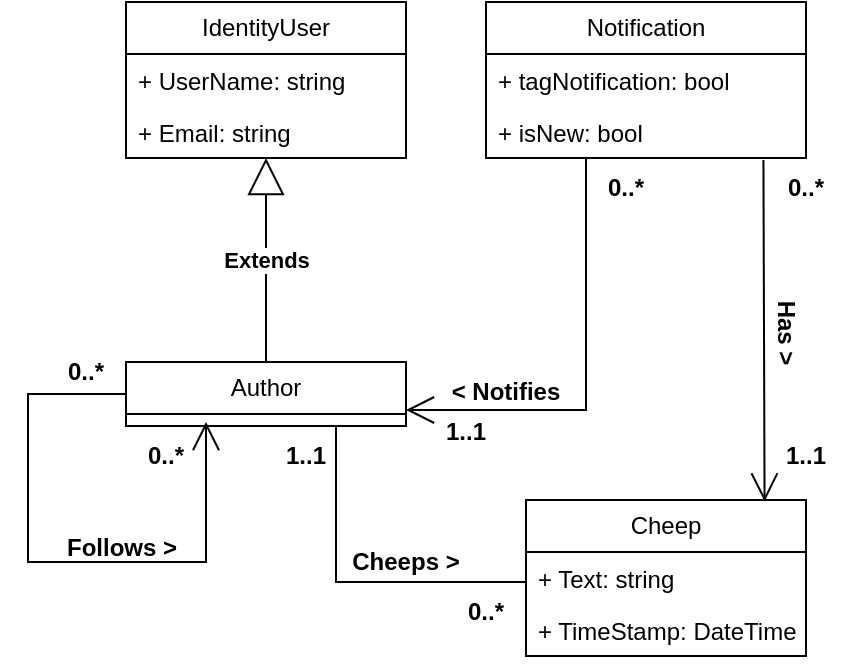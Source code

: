 <mxfile version="25.0.2">
  <diagram id="C5RBs43oDa-KdzZeNtuy" name="Page-1">
    <mxGraphModel dx="940" dy="702" grid="1" gridSize="10" guides="1" tooltips="1" connect="1" arrows="1" fold="1" page="1" pageScale="1" pageWidth="827" pageHeight="1169" math="0" shadow="0">
      <root>
        <mxCell id="WIyWlLk6GJQsqaUBKTNV-0" />
        <mxCell id="WIyWlLk6GJQsqaUBKTNV-1" parent="WIyWlLk6GJQsqaUBKTNV-0" />
        <mxCell id="jE28etoplx5Ut-UICcE7-0" value="IdentityUser" style="swimlane;fontStyle=0;childLayout=stackLayout;horizontal=1;startSize=26;fillColor=none;horizontalStack=0;resizeParent=1;resizeParentMax=0;resizeLast=0;collapsible=1;marginBottom=0;whiteSpace=wrap;html=1;" parent="WIyWlLk6GJQsqaUBKTNV-1" vertex="1">
          <mxGeometry x="120" y="20" width="140" height="78" as="geometry" />
        </mxCell>
        <mxCell id="jE28etoplx5Ut-UICcE7-1" value="+ UserName: string" style="text;strokeColor=none;fillColor=none;align=left;verticalAlign=top;spacingLeft=4;spacingRight=4;overflow=hidden;rotatable=0;points=[[0,0.5],[1,0.5]];portConstraint=eastwest;whiteSpace=wrap;html=1;" parent="jE28etoplx5Ut-UICcE7-0" vertex="1">
          <mxGeometry y="26" width="140" height="26" as="geometry" />
        </mxCell>
        <mxCell id="jE28etoplx5Ut-UICcE7-2" value="+ Email: string" style="text;strokeColor=none;fillColor=none;align=left;verticalAlign=top;spacingLeft=4;spacingRight=4;overflow=hidden;rotatable=0;points=[[0,0.5],[1,0.5]];portConstraint=eastwest;whiteSpace=wrap;html=1;" parent="jE28etoplx5Ut-UICcE7-0" vertex="1">
          <mxGeometry y="52" width="140" height="26" as="geometry" />
        </mxCell>
        <mxCell id="jE28etoplx5Ut-UICcE7-15" value="Cheep" style="swimlane;fontStyle=0;childLayout=stackLayout;horizontal=1;startSize=26;fillColor=none;horizontalStack=0;resizeParent=1;resizeParentMax=0;resizeLast=0;collapsible=1;marginBottom=0;whiteSpace=wrap;html=1;" parent="WIyWlLk6GJQsqaUBKTNV-1" vertex="1">
          <mxGeometry x="320" y="269" width="140" height="78" as="geometry" />
        </mxCell>
        <mxCell id="jE28etoplx5Ut-UICcE7-19" value="+ Text: string" style="text;strokeColor=none;fillColor=none;align=left;verticalAlign=top;spacingLeft=4;spacingRight=4;overflow=hidden;rotatable=0;points=[[0,0.5],[1,0.5]];portConstraint=eastwest;whiteSpace=wrap;html=1;" parent="jE28etoplx5Ut-UICcE7-15" vertex="1">
          <mxGeometry y="26" width="140" height="26" as="geometry" />
        </mxCell>
        <mxCell id="jE28etoplx5Ut-UICcE7-20" value="+ TimeStamp: DateTime" style="text;strokeColor=none;fillColor=none;align=left;verticalAlign=top;spacingLeft=4;spacingRight=4;overflow=hidden;rotatable=0;points=[[0,0.5],[1,0.5]];portConstraint=eastwest;whiteSpace=wrap;html=1;" parent="jE28etoplx5Ut-UICcE7-15" vertex="1">
          <mxGeometry y="52" width="140" height="26" as="geometry" />
        </mxCell>
        <mxCell id="jE28etoplx5Ut-UICcE7-21" value="Notification" style="swimlane;fontStyle=0;childLayout=stackLayout;horizontal=1;startSize=26;fillColor=none;horizontalStack=0;resizeParent=1;resizeParentMax=0;resizeLast=0;collapsible=1;marginBottom=0;whiteSpace=wrap;html=1;" parent="WIyWlLk6GJQsqaUBKTNV-1" vertex="1">
          <mxGeometry x="300" y="20" width="160" height="78" as="geometry" />
        </mxCell>
        <mxCell id="jE28etoplx5Ut-UICcE7-24" value="+ tagNotification: bool" style="text;strokeColor=none;fillColor=none;align=left;verticalAlign=top;spacingLeft=4;spacingRight=4;overflow=hidden;rotatable=0;points=[[0,0.5],[1,0.5]];portConstraint=eastwest;whiteSpace=wrap;html=1;" parent="jE28etoplx5Ut-UICcE7-21" vertex="1">
          <mxGeometry y="26" width="160" height="26" as="geometry" />
        </mxCell>
        <mxCell id="jE28etoplx5Ut-UICcE7-25" value="+ isNew: bool" style="text;strokeColor=none;fillColor=none;align=left;verticalAlign=top;spacingLeft=4;spacingRight=4;overflow=hidden;rotatable=0;points=[[0,0.5],[1,0.5]];portConstraint=eastwest;whiteSpace=wrap;html=1;" parent="jE28etoplx5Ut-UICcE7-21" vertex="1">
          <mxGeometry y="52" width="160" height="26" as="geometry" />
        </mxCell>
        <mxCell id="jE28etoplx5Ut-UICcE7-27" value="&lt;b&gt;Extends&lt;/b&gt;" style="endArrow=block;endSize=16;endFill=0;html=1;rounded=0;exitX=0.5;exitY=0;exitDx=0;exitDy=0;" parent="WIyWlLk6GJQsqaUBKTNV-1" target="jE28etoplx5Ut-UICcE7-0" edge="1">
          <mxGeometry width="160" relative="1" as="geometry">
            <mxPoint x="190" y="200" as="sourcePoint" />
            <mxPoint x="350" y="240" as="targetPoint" />
          </mxGeometry>
        </mxCell>
        <mxCell id="jE28etoplx5Ut-UICcE7-30" value="" style="endArrow=none;html=1;rounded=0;enumerate=0;exitX=0.75;exitY=1;exitDx=0;exitDy=0;" parent="WIyWlLk6GJQsqaUBKTNV-1" source="HtRbUgFwsfMNUu89t4VH-42" edge="1">
          <mxGeometry width="50" height="50" relative="1" as="geometry">
            <mxPoint x="280.64" y="260.338" as="sourcePoint" />
            <mxPoint x="320" y="310" as="targetPoint" />
            <Array as="points">
              <mxPoint x="225" y="310" />
            </Array>
          </mxGeometry>
        </mxCell>
        <mxCell id="HtRbUgFwsfMNUu89t4VH-0" value="&lt;b&gt;Cheeps &amp;gt;&lt;/b&gt;" style="text;strokeColor=none;align=center;fillColor=none;html=1;verticalAlign=middle;whiteSpace=wrap;rounded=0;rotation=0;" vertex="1" parent="WIyWlLk6GJQsqaUBKTNV-1">
          <mxGeometry x="230" y="285" width="60" height="30" as="geometry" />
        </mxCell>
        <mxCell id="HtRbUgFwsfMNUu89t4VH-3" value="&lt;b&gt;&amp;lt; Notifies&lt;/b&gt;" style="text;strokeColor=none;align=center;fillColor=none;html=1;verticalAlign=middle;whiteSpace=wrap;rounded=0;rotation=0;" vertex="1" parent="WIyWlLk6GJQsqaUBKTNV-1">
          <mxGeometry x="260" y="200" width="100" height="30" as="geometry" />
        </mxCell>
        <mxCell id="HtRbUgFwsfMNUu89t4VH-8" value="" style="endArrow=open;endFill=1;endSize=12;html=1;rounded=0;edgeStyle=orthogonalEdgeStyle;entryX=1;entryY=0.75;entryDx=0;entryDy=0;" edge="1" parent="WIyWlLk6GJQsqaUBKTNV-1" target="HtRbUgFwsfMNUu89t4VH-42">
          <mxGeometry width="160" relative="1" as="geometry">
            <mxPoint x="350" y="98" as="sourcePoint" />
            <mxPoint x="320" y="220" as="targetPoint" />
            <Array as="points">
              <mxPoint x="350" y="100" />
              <mxPoint x="350" y="224" />
            </Array>
          </mxGeometry>
        </mxCell>
        <mxCell id="HtRbUgFwsfMNUu89t4VH-18" value="&lt;b&gt;1..1&lt;/b&gt;" style="text;strokeColor=none;align=center;fillColor=none;html=1;verticalAlign=middle;whiteSpace=wrap;rounded=0;" vertex="1" parent="WIyWlLk6GJQsqaUBKTNV-1">
          <mxGeometry x="180" y="232" width="60" height="30" as="geometry" />
        </mxCell>
        <mxCell id="HtRbUgFwsfMNUu89t4VH-23" value="&lt;b&gt;0..*&lt;/b&gt;" style="text;strokeColor=none;align=center;fillColor=none;html=1;verticalAlign=middle;whiteSpace=wrap;rounded=0;" vertex="1" parent="WIyWlLk6GJQsqaUBKTNV-1">
          <mxGeometry x="110" y="232" width="60" height="30" as="geometry" />
        </mxCell>
        <mxCell id="HtRbUgFwsfMNUu89t4VH-24" value="&lt;b&gt;0..*&lt;/b&gt;" style="text;strokeColor=none;align=center;fillColor=none;html=1;verticalAlign=middle;whiteSpace=wrap;rounded=0;" vertex="1" parent="WIyWlLk6GJQsqaUBKTNV-1">
          <mxGeometry x="340" y="98" width="60" height="30" as="geometry" />
        </mxCell>
        <mxCell id="HtRbUgFwsfMNUu89t4VH-25" value="&lt;b&gt;1..1&lt;/b&gt;" style="text;strokeColor=none;align=center;fillColor=none;html=1;verticalAlign=middle;whiteSpace=wrap;rounded=0;" vertex="1" parent="WIyWlLk6GJQsqaUBKTNV-1">
          <mxGeometry x="260" y="220" width="60" height="30" as="geometry" />
        </mxCell>
        <mxCell id="HtRbUgFwsfMNUu89t4VH-28" value="&lt;b&gt;Follows &amp;gt;&lt;/b&gt;" style="text;strokeColor=none;align=center;fillColor=none;html=1;verticalAlign=middle;whiteSpace=wrap;rounded=0;rotation=0;" vertex="1" parent="WIyWlLk6GJQsqaUBKTNV-1">
          <mxGeometry x="88" y="278" width="60" height="30" as="geometry" />
        </mxCell>
        <mxCell id="HtRbUgFwsfMNUu89t4VH-31" value="&lt;b&gt;0..*&lt;/b&gt;" style="text;strokeColor=none;align=center;fillColor=none;html=1;verticalAlign=middle;whiteSpace=wrap;rounded=0;" vertex="1" parent="WIyWlLk6GJQsqaUBKTNV-1">
          <mxGeometry x="270" y="310" width="60" height="30" as="geometry" />
        </mxCell>
        <mxCell id="HtRbUgFwsfMNUu89t4VH-37" value="&lt;b&gt;0..*&lt;/b&gt;" style="text;strokeColor=none;align=center;fillColor=none;html=1;verticalAlign=middle;whiteSpace=wrap;rounded=0;" vertex="1" parent="WIyWlLk6GJQsqaUBKTNV-1">
          <mxGeometry x="70" y="190" width="60" height="30" as="geometry" />
        </mxCell>
        <mxCell id="HtRbUgFwsfMNUu89t4VH-42" value="Author" style="swimlane;fontStyle=0;childLayout=stackLayout;horizontal=1;startSize=26;fillColor=none;horizontalStack=0;resizeParent=1;resizeParentMax=0;resizeLast=0;collapsible=1;marginBottom=0;whiteSpace=wrap;html=1;" vertex="1" parent="WIyWlLk6GJQsqaUBKTNV-1">
          <mxGeometry x="120" y="200" width="140" height="32" as="geometry" />
        </mxCell>
        <mxCell id="HtRbUgFwsfMNUu89t4VH-52" value="" style="endArrow=open;endFill=1;endSize=12;html=1;rounded=0;exitX=0.867;exitY=1.038;exitDx=0;exitDy=0;exitPerimeter=0;entryX=0.852;entryY=0.009;entryDx=0;entryDy=0;entryPerimeter=0;" edge="1" parent="WIyWlLk6GJQsqaUBKTNV-1" source="jE28etoplx5Ut-UICcE7-25" target="jE28etoplx5Ut-UICcE7-15">
          <mxGeometry width="160" relative="1" as="geometry">
            <mxPoint x="470" y="170" as="sourcePoint" />
            <mxPoint x="630" y="170" as="targetPoint" />
          </mxGeometry>
        </mxCell>
        <mxCell id="HtRbUgFwsfMNUu89t4VH-54" value="" style="endArrow=open;endFill=1;endSize=12;html=1;rounded=0;exitX=0;exitY=0.5;exitDx=0;exitDy=0;edgeStyle=orthogonalEdgeStyle;" edge="1" parent="WIyWlLk6GJQsqaUBKTNV-1" source="HtRbUgFwsfMNUu89t4VH-42">
          <mxGeometry width="160" relative="1" as="geometry">
            <mxPoint x="80" y="280" as="sourcePoint" />
            <mxPoint x="160" y="230" as="targetPoint" />
            <Array as="points">
              <mxPoint x="71" y="216" />
              <mxPoint x="160" y="300" />
            </Array>
          </mxGeometry>
        </mxCell>
        <mxCell id="HtRbUgFwsfMNUu89t4VH-58" value="&lt;b&gt;Has &amp;gt;&lt;/b&gt;" style="text;html=1;align=center;verticalAlign=middle;resizable=0;points=[];autosize=1;strokeColor=none;fillColor=none;rotation=90;" vertex="1" parent="WIyWlLk6GJQsqaUBKTNV-1">
          <mxGeometry x="420" y="170" width="60" height="30" as="geometry" />
        </mxCell>
        <mxCell id="HtRbUgFwsfMNUu89t4VH-61" value="&lt;b&gt;0..*&lt;/b&gt;" style="text;strokeColor=none;align=center;fillColor=none;html=1;verticalAlign=middle;whiteSpace=wrap;rounded=0;" vertex="1" parent="WIyWlLk6GJQsqaUBKTNV-1">
          <mxGeometry x="430" y="98" width="60" height="30" as="geometry" />
        </mxCell>
        <mxCell id="HtRbUgFwsfMNUu89t4VH-62" value="&lt;b&gt;1..1&lt;/b&gt;" style="text;strokeColor=none;align=center;fillColor=none;html=1;verticalAlign=middle;whiteSpace=wrap;rounded=0;" vertex="1" parent="WIyWlLk6GJQsqaUBKTNV-1">
          <mxGeometry x="430" y="232" width="60" height="30" as="geometry" />
        </mxCell>
      </root>
    </mxGraphModel>
  </diagram>
</mxfile>

